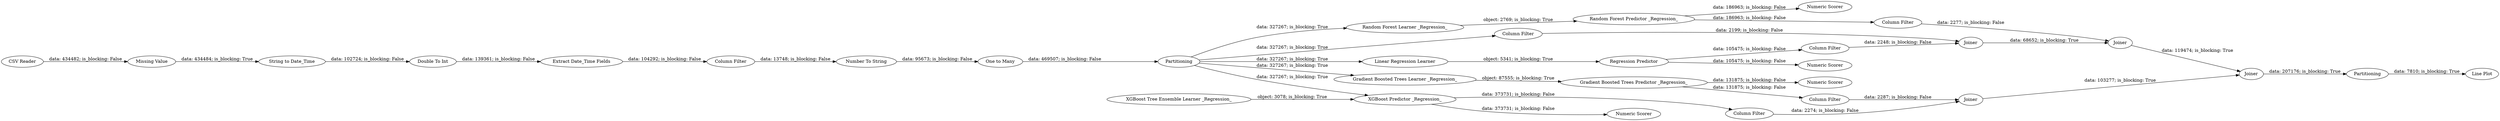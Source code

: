 digraph {
	"7571785489558813323_46" [label=Partitioning]
	"2544460410521832555_61" [label="Gradient Boosted Trees Predictor _Regression_"]
	"7571785489558813323_1" [label="CSV Reader"]
	"7571785489558813323_39" [label=Joiner]
	"2295625054030559989_2" [label="Extract Date_Time Fields"]
	"6966869373748948521_58" [label="Numeric Scorer"]
	"-8025668045497315829_50" [label="Numeric Scorer"]
	"7543647355650240273_24" [label="Numeric Scorer"]
	"2544460410521832555_63" [label="Numeric Scorer"]
	"2295625054030559989_32" [label="Double To Int"]
	"7571785489558813323_40" [label="Column Filter"]
	"7571785489558813323_64" [label=Joiner]
	"6966869373748948521_57" [label="Column Filter"]
	"7571785489558813323_59" [label=Joiner]
	"7543647355650240273_23" [label="Regression Predictor"]
	"2544460410521832555_60" [label="Gradient Boosted Trees Learner _Regression_"]
	"2544460410521832555_62" [label="Column Filter"]
	"7543647355650240273_22" [label="Linear Regression Learner"]
	"2295625054030559989_10" [label=Partitioning]
	"2295625054030559989_29" [label="Number To String"]
	"2295625054030559989_3" [label="String to Date_Time"]
	"7571785489558813323_45" [label="Line Plot"]
	"6966869373748948521_56" [label="XGBoost Tree Ensemble Learner _Regression_"]
	"2295625054030559989_31" [label="One to Many"]
	"7571785489558813323_52" [label=Joiner]
	"2295625054030559989_4" [label="Column Filter"]
	"6966869373748948521_55" [label="XGBoost Predictor _Regression_"]
	"7543647355650240273_34" [label="Column Filter"]
	"-8025668045497315829_53" [label="Random Forest Learner _Regression_"]
	"-8025668045497315829_54" [label="Random Forest Predictor _Regression_"]
	"-8025668045497315829_49" [label="Column Filter"]
	"2295625054030559989_5" [label="Missing Value"]
	"7571785489558813323_64" -> "7571785489558813323_59" [label="data: 103277; is_blocking: True"]
	"2295625054030559989_31" -> "2295625054030559989_10" [label="data: 469507; is_blocking: False"]
	"7571785489558813323_52" -> "7571785489558813323_59" [label="data: 119474; is_blocking: True"]
	"-8025668045497315829_53" -> "-8025668045497315829_54" [label="object: 2769; is_blocking: True"]
	"7571785489558813323_1" -> "2295625054030559989_5" [label="data: 434482; is_blocking: False"]
	"2295625054030559989_10" -> "7571785489558813323_40" [label="data: 327267; is_blocking: True"]
	"6966869373748948521_55" -> "6966869373748948521_58" [label="data: 373731; is_blocking: False"]
	"7543647355650240273_23" -> "7543647355650240273_34" [label="data: 105475; is_blocking: False"]
	"-8025668045497315829_54" -> "-8025668045497315829_49" [label="data: 186963; is_blocking: False"]
	"2295625054030559989_3" -> "2295625054030559989_32" [label="data: 102724; is_blocking: False"]
	"2295625054030559989_10" -> "7543647355650240273_22" [label="data: 327267; is_blocking: True"]
	"2295625054030559989_10" -> "-8025668045497315829_53" [label="data: 327267; is_blocking: True"]
	"2295625054030559989_4" -> "2295625054030559989_29" [label="data: 13748; is_blocking: False"]
	"7571785489558813323_40" -> "7571785489558813323_39" [label="data: 2199; is_blocking: False"]
	"-8025668045497315829_54" -> "-8025668045497315829_50" [label="data: 186963; is_blocking: False"]
	"7571785489558813323_39" -> "7571785489558813323_52" [label="data: 68652; is_blocking: True"]
	"7571785489558813323_46" -> "7571785489558813323_45" [label="data: 7810; is_blocking: True"]
	"-8025668045497315829_49" -> "7571785489558813323_52" [label="data: 2277; is_blocking: False"]
	"6966869373748948521_56" -> "6966869373748948521_55" [label="object: 3078; is_blocking: True"]
	"2295625054030559989_10" -> "6966869373748948521_55" [label="data: 327267; is_blocking: True"]
	"7543647355650240273_22" -> "7543647355650240273_23" [label="object: 5341; is_blocking: True"]
	"7571785489558813323_59" -> "7571785489558813323_46" [label="data: 207176; is_blocking: True"]
	"2295625054030559989_5" -> "2295625054030559989_3" [label="data: 434484; is_blocking: True"]
	"2544460410521832555_61" -> "2544460410521832555_63" [label="data: 131875; is_blocking: False"]
	"6966869373748948521_55" -> "6966869373748948521_57" [label="data: 373731; is_blocking: False"]
	"2295625054030559989_10" -> "2544460410521832555_60" [label="data: 327267; is_blocking: True"]
	"6966869373748948521_57" -> "7571785489558813323_64" [label="data: 2274; is_blocking: False"]
	"2544460410521832555_62" -> "7571785489558813323_64" [label="data: 2287; is_blocking: False"]
	"2295625054030559989_32" -> "2295625054030559989_2" [label="data: 139361; is_blocking: False"]
	"2544460410521832555_61" -> "2544460410521832555_62" [label="data: 131875; is_blocking: False"]
	"7543647355650240273_34" -> "7571785489558813323_39" [label="data: 2248; is_blocking: False"]
	"2295625054030559989_2" -> "2295625054030559989_4" [label="data: 104292; is_blocking: False"]
	"2544460410521832555_60" -> "2544460410521832555_61" [label="object: 87555; is_blocking: True"]
	"7543647355650240273_23" -> "7543647355650240273_24" [label="data: 105475; is_blocking: False"]
	"2295625054030559989_29" -> "2295625054030559989_31" [label="data: 95673; is_blocking: False"]
	rankdir=LR
}
